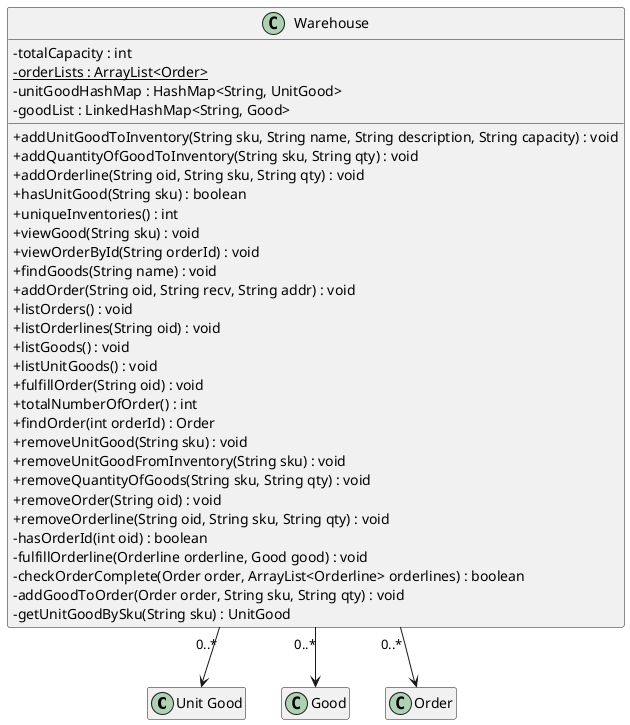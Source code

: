 @startuml
'https://plantuml.com/class-diagram
hide empty members
skinparam classAttributeIconSize 0

Class "Unit Good"
Class Good
Class Order
Class Warehouse {
-totalCapacity : int
-{static}orderLists : ArrayList<Order>
-unitGoodHashMap : HashMap<String, UnitGood>
-goodList : LinkedHashMap<String, Good>
+addUnitGoodToInventory(String sku, String name, String description, String capacity) : void
+addQuantityOfGoodToInventory(String sku, String qty) : void
+addOrderline(String oid, String sku, String qty) : void
+hasUnitGood(String sku) : boolean
+uniqueInventories() : int
+viewGood(String sku) : void
+viewOrderById(String orderId) : void
+findGoods(String name) : void
+addOrder(String oid, String recv, String addr) : void
+listOrders() : void
+listOrderlines(String oid) : void
+listGoods() : void
+listUnitGoods() : void
+fulfillOrder(String oid) : void
+totalNumberOfOrder() : int
+findOrder(int orderId) : Order
+removeUnitGood(String sku) : void
+removeUnitGoodFromInventory(String sku) : void
+removeQuantityOfGoods(String sku, String qty) : void
+removeOrder(String oid) : void
+removeOrderline(String oid, String sku, String qty) : void
-hasOrderId(int oid) : boolean
-fulfillOrderline(Orderline orderline, Good good) : void
-checkOrderComplete(Order order, ArrayList<Orderline> orderlines) : boolean
-addGoodToOrder(Order order, String sku, String qty) : void
-getUnitGoodBySku(String sku) : UnitGood



}

Warehouse "0..*"--> "Unit Good"
Warehouse "0..*"--> Good
Warehouse "0..*"--> Order

@enduml